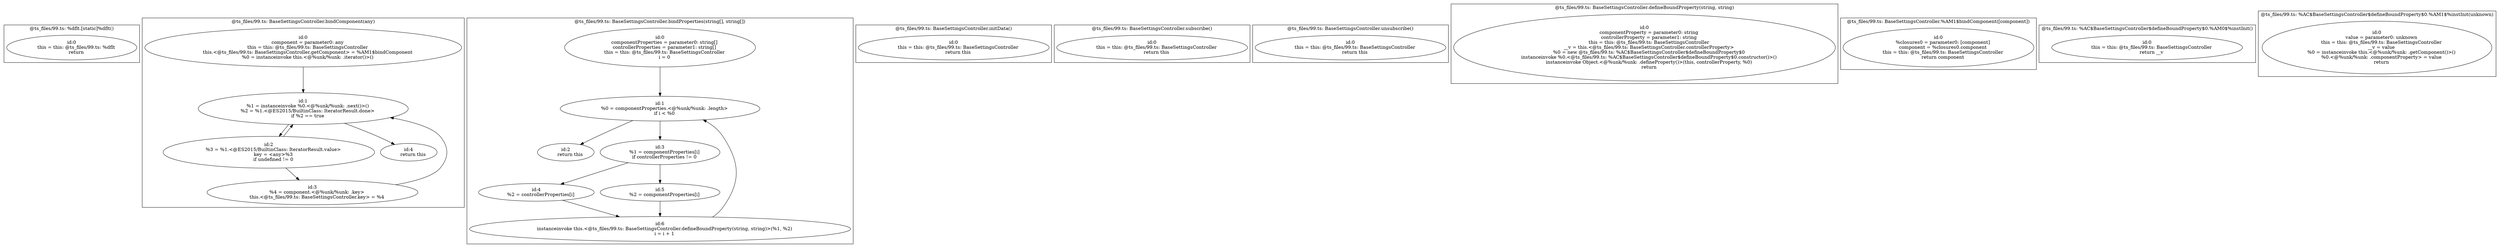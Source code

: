 digraph "99.ts" {
subgraph "cluster_@ts_files/99.ts: %dflt.[static]%dflt()" {
  label="@ts_files/99.ts: %dflt.[static]%dflt()";
  Node33340 [label="id:0
      this = this: @ts_files/99.ts: %dflt
      return"];
}
subgraph "cluster_@ts_files/99.ts: BaseSettingsController.bindComponent(any)" {
  label="@ts_files/99.ts: BaseSettingsController.bindComponent(any)";
  Node55520 [label="id:0
      component = parameter0: any
      this = this: @ts_files/99.ts: BaseSettingsController
      this.<@ts_files/99.ts: BaseSettingsController.getComponent> = %AM1$bindComponent
      %0 = instanceinvoke this.<@%unk/%unk: .iterator()>()"];
  Node55521 [label="id:1
      %1 = instanceinvoke %0.<@%unk/%unk: .next()>()
      %2 = %1.<@ES2015/BuiltinClass: IteratorResult.done>
      if %2 == true"];
  Node55522 [label="id:2
      %3 = %1.<@ES2015/BuiltinClass: IteratorResult.value>
      key = <any>%3
      if undefined != 0"];
  Node55523 [label="id:3
      %4 = component.<@%unk/%unk: .key>
      this.<@ts_files/99.ts: BaseSettingsController.key> = %4"];
  Node55524 [label="id:4
      return this"];
  Node55520 -> Node55521;
  Node55521 -> Node55522;
  Node55521 -> Node55524;
  Node55522 -> Node55523;
  Node55522 -> Node55521;
  Node55523 -> Node55521;
}
subgraph "cluster_@ts_files/99.ts: BaseSettingsController.bindProperties(string[], string[])" {
  label="@ts_files/99.ts: BaseSettingsController.bindProperties(string[], string[])";
  Node71160 [label="id:0
      componentProperties = parameter0: string[]
      controllerProperties = parameter1: string[]
      this = this: @ts_files/99.ts: BaseSettingsController
      i = 0"];
  Node71161 [label="id:1
      %0 = componentProperties.<@%unk/%unk: .length>
      if i < %0"];
  Node71162 [label="id:2
      return this"];
  Node71163 [label="id:3
      %1 = componentProperties[i]
      if controllerProperties != 0"];
  Node71164 [label="id:4
      %2 = controllerProperties[i]"];
  Node71165 [label="id:5
      %2 = componentProperties[i]"];
  Node71166 [label="id:6
      instanceinvoke this.<@ts_files/99.ts: BaseSettingsController.defineBoundProperty(string, string)>(%1, %2)
      i = i + 1"];
  Node71160 -> Node71161;
  Node71161 -> Node71162;
  Node71161 -> Node71163;
  Node71163 -> Node71164;
  Node71163 -> Node71165;
  Node71164 -> Node71166;
  Node71165 -> Node71166;
  Node71166 -> Node71161;
}
subgraph "cluster_@ts_files/99.ts: BaseSettingsController.initData()" {
  label="@ts_files/99.ts: BaseSettingsController.initData()";
  Node46780 [label="id:0
      this = this: @ts_files/99.ts: BaseSettingsController
      return this"];
}
subgraph "cluster_@ts_files/99.ts: BaseSettingsController.subscribe()" {
  label="@ts_files/99.ts: BaseSettingsController.subscribe()";
  Node48260 [label="id:0
      this = this: @ts_files/99.ts: BaseSettingsController
      return this"];
}
subgraph "cluster_@ts_files/99.ts: BaseSettingsController.unsubscribe()" {
  label="@ts_files/99.ts: BaseSettingsController.unsubscribe()";
  Node50530 [label="id:0
      this = this: @ts_files/99.ts: BaseSettingsController
      return this"];
}
subgraph "cluster_@ts_files/99.ts: BaseSettingsController.defineBoundProperty(string, string)" {
  label="@ts_files/99.ts: BaseSettingsController.defineBoundProperty(string, string)";
  Node72580 [label="id:0
      componentProperty = parameter0: string
      controllerProperty = parameter1: string
      this = this: @ts_files/99.ts: BaseSettingsController
      __v = this.<@ts_files/99.ts: BaseSettingsController.controllerProperty>
      %0 = new @ts_files/99.ts: %AC$BaseSettingsController$defineBoundProperty$0
      instanceinvoke %0.<@ts_files/99.ts: %AC$BaseSettingsController$defineBoundProperty$0.constructor()>()
      instanceinvoke Object.<@%unk/%unk: .defineProperty()>(this, controllerProperty, %0)
      return"];
}
subgraph "cluster_@ts_files/99.ts: BaseSettingsController.%AM0()" {
  label="@ts_files/99.ts: BaseSettingsController.%AM0()";
}
subgraph "cluster_@ts_files/99.ts: BaseSettingsController.%AM1$bindComponent([component])" {
  label="@ts_files/99.ts: BaseSettingsController.%AM1$bindComponent([component])";
  Node66510 [label="id:0
      %closures0 = parameter0: [component]
      component = %closures0.component
      this = this: @ts_files/99.ts: BaseSettingsController
      return component"];
}
subgraph "cluster_@ts_files/99.ts: %AC$BaseSettingsController$defineBoundProperty$0.%AM0$%instInit()" {
  label="@ts_files/99.ts: %AC$BaseSettingsController$defineBoundProperty$0.%AM0$%instInit()";
  Node73310 [label="id:0
      this = this: @ts_files/99.ts: BaseSettingsController
      return __v"];
}
subgraph "cluster_@ts_files/99.ts: %AC$BaseSettingsController$defineBoundProperty$0.%AM1$%instInit(unknown)" {
  label="@ts_files/99.ts: %AC$BaseSettingsController$defineBoundProperty$0.%AM1$%instInit(unknown)";
  Node81160 [label="id:0
      value = parameter0: unknown
      this = this: @ts_files/99.ts: BaseSettingsController
      __v = value
      %0 = instanceinvoke this.<@%unk/%unk: .getComponent()>()
      %0.<@%unk/%unk: .componentProperty> = value
      return"];
}
}
